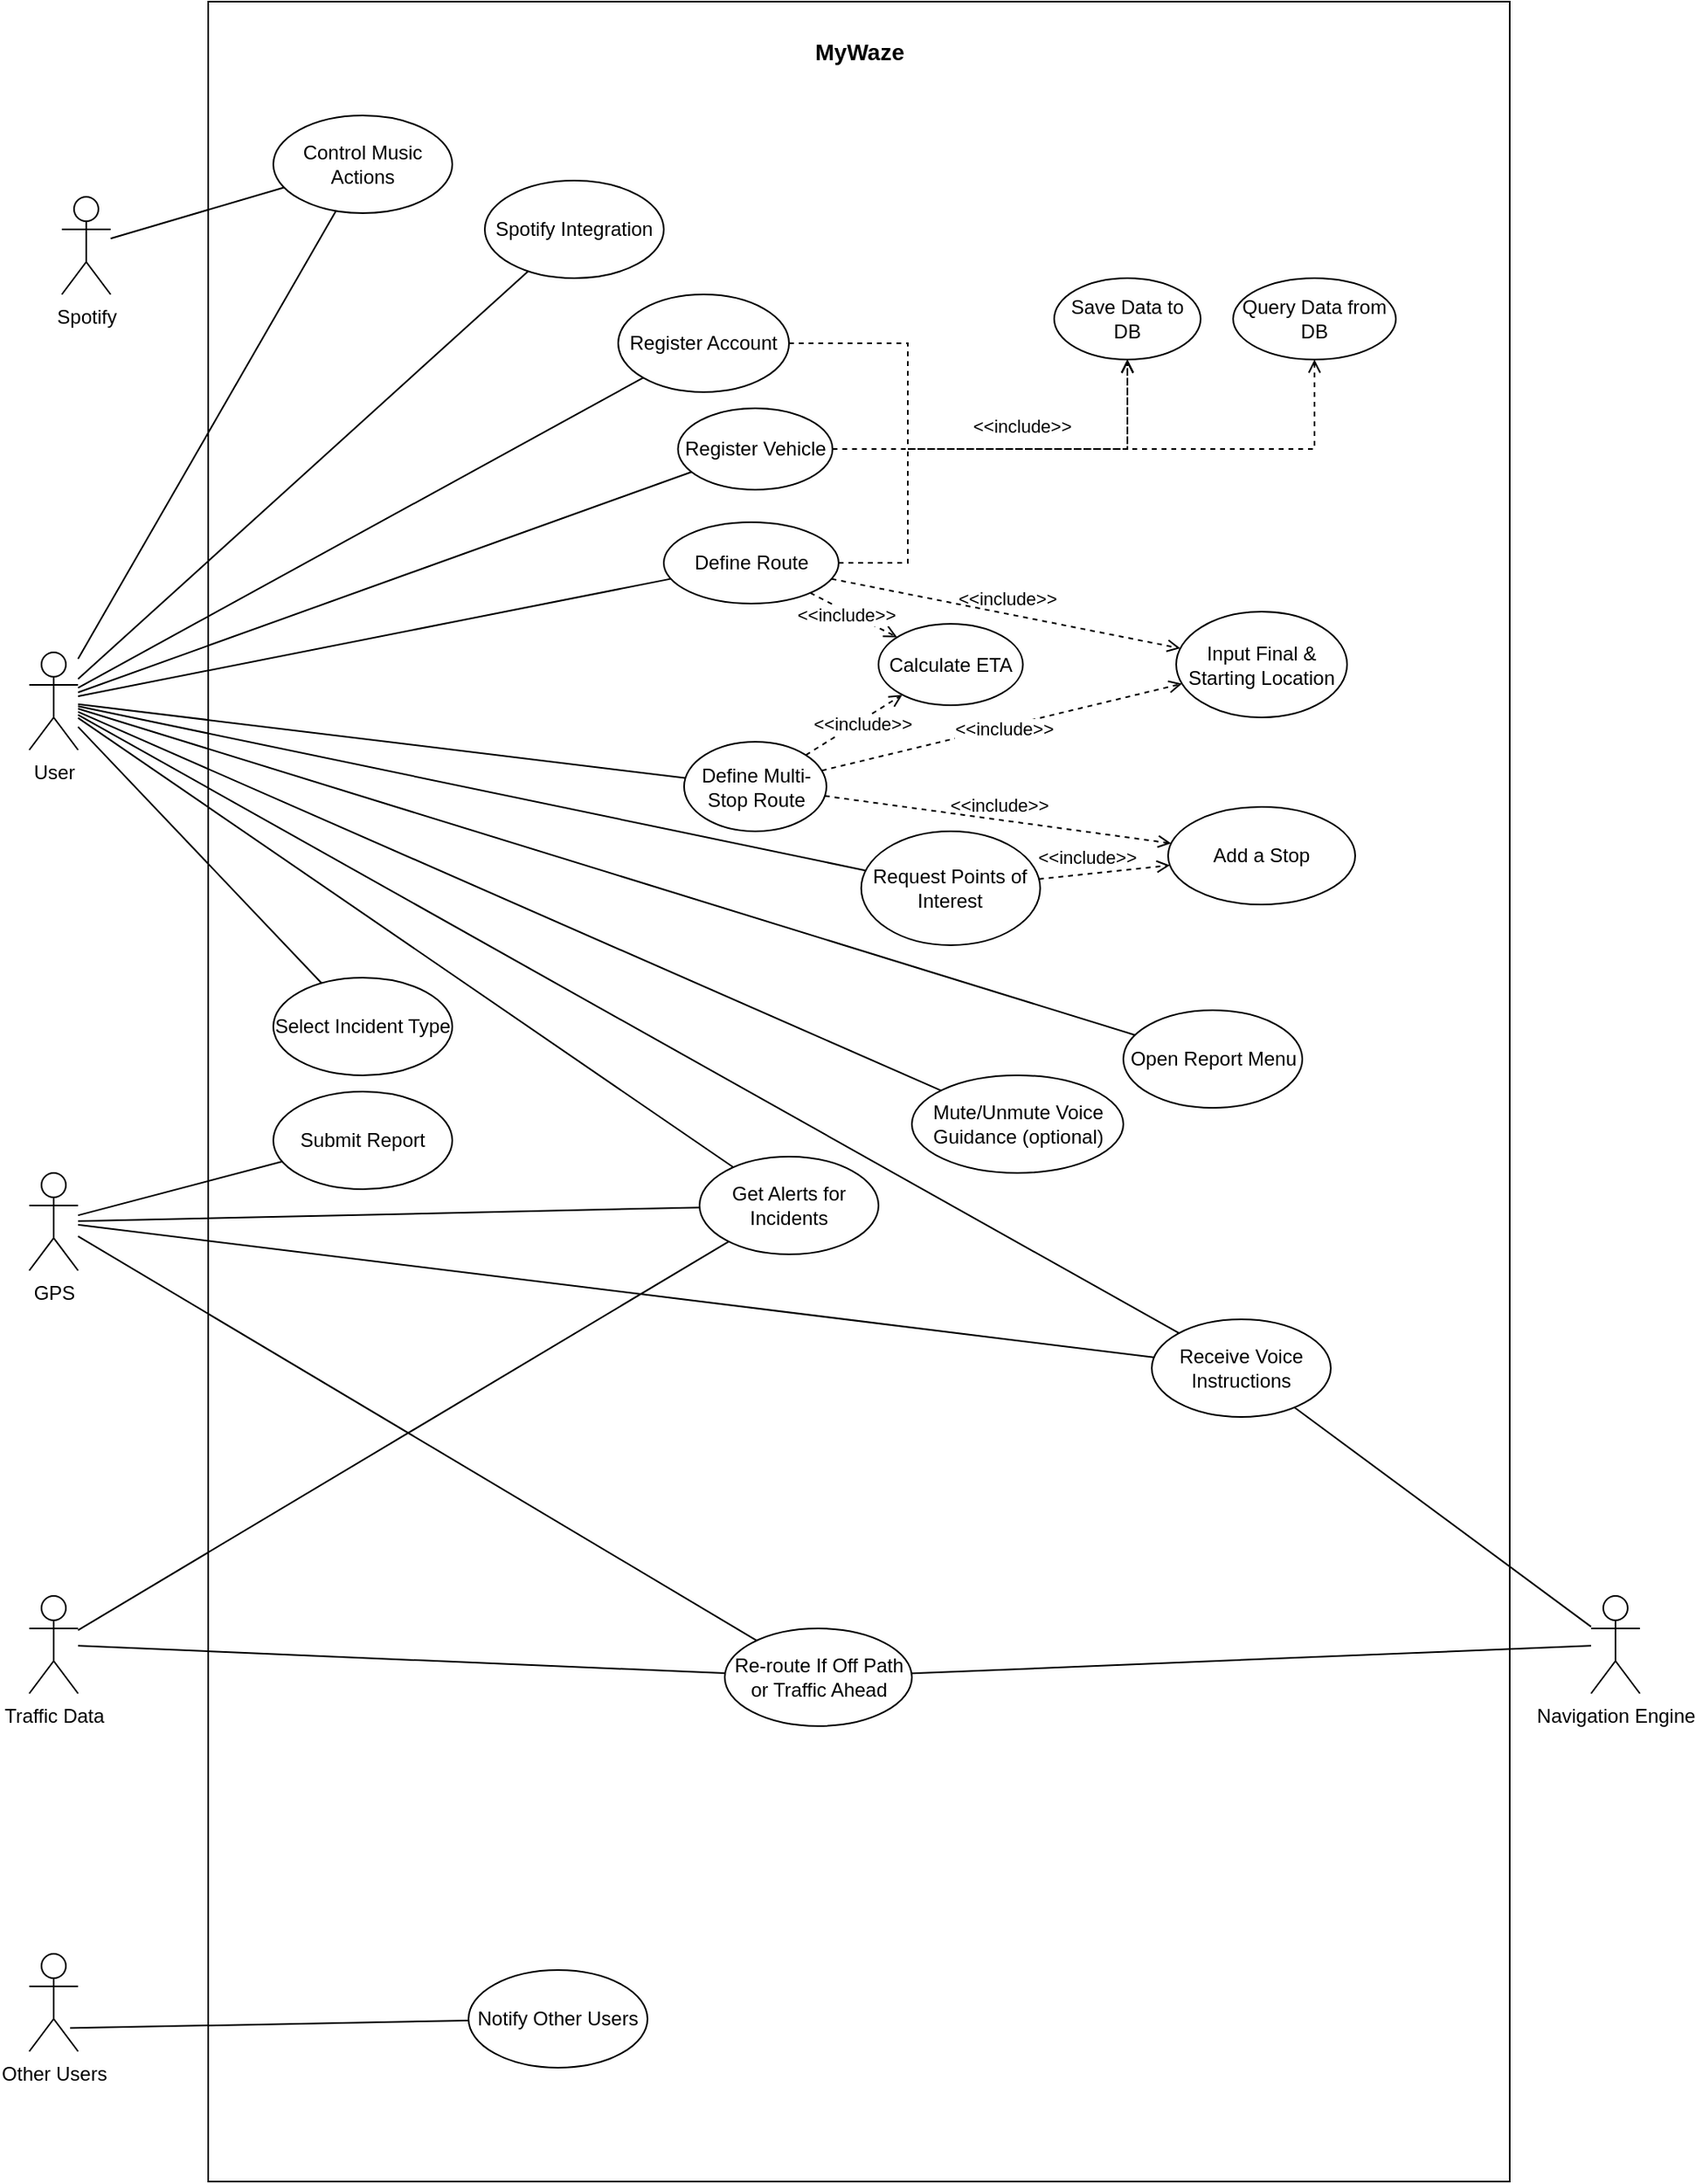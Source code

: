 <mxfile version="27.0.9">
  <diagram name="Page-1" id="HtUO2uOvPFWYcnqxTXo9">
    <mxGraphModel dx="1679" dy="992" grid="1" gridSize="10" guides="1" tooltips="1" connect="1" arrows="1" fold="1" page="1" pageScale="1" pageWidth="1654" pageHeight="2336" math="0" shadow="0">
      <root>
        <mxCell id="0" />
        <mxCell id="1" parent="0" />
        <mxCell id="lGtn-BnxQWjLCPMU3sU2-4" value="" style="rounded=0;whiteSpace=wrap;html=1;" vertex="1" parent="1">
          <mxGeometry x="470" y="130" width="800" height="1340" as="geometry" />
        </mxCell>
        <mxCell id="lGtn-BnxQWjLCPMU3sU2-5" value="&lt;h2&gt;&lt;font style=&quot;font-size: 14px;&quot;&gt;MyWaze&lt;/font&gt;&lt;/h2&gt;" style="text;html=1;align=center;verticalAlign=middle;resizable=0;points=[];autosize=1;strokeColor=none;fillColor=none;" vertex="1" parent="1">
          <mxGeometry x="830" y="130" width="80" height="60" as="geometry" />
        </mxCell>
        <mxCell id="lGtn-BnxQWjLCPMU3sU2-6" value="User" style="shape=umlActor;html=1;verticalLabelPosition=bottom;verticalAlign=top;align=center;" vertex="1" parent="1">
          <mxGeometry x="360" y="530" width="30" height="60" as="geometry" />
        </mxCell>
        <mxCell id="lGtn-BnxQWjLCPMU3sU2-7" value="Spotify" style="shape=umlActor;html=1;verticalLabelPosition=bottom;verticalAlign=top;align=center;" vertex="1" parent="1">
          <mxGeometry x="380" y="250" width="30" height="60" as="geometry" />
        </mxCell>
        <mxCell id="lGtn-BnxQWjLCPMU3sU2-8" value="GPS" style="shape=umlActor;html=1;verticalLabelPosition=bottom;verticalAlign=top;align=center;" vertex="1" parent="1">
          <mxGeometry x="360" y="850" width="30" height="60" as="geometry" />
        </mxCell>
        <mxCell id="lGtn-BnxQWjLCPMU3sU2-9" value="Other Users" style="shape=umlActor;html=1;verticalLabelPosition=bottom;verticalAlign=top;align=center;" vertex="1" parent="1">
          <mxGeometry x="360" y="1330" width="30" height="60" as="geometry" />
        </mxCell>
        <mxCell id="lGtn-BnxQWjLCPMU3sU2-10" value="Traffic Data" style="shape=umlActor;html=1;verticalLabelPosition=bottom;verticalAlign=top;align=center;" vertex="1" parent="1">
          <mxGeometry x="360" y="1110" width="30" height="60" as="geometry" />
        </mxCell>
        <mxCell id="lGtn-BnxQWjLCPMU3sU2-11" value="Navigation Engine" style="shape=umlActor;html=1;verticalLabelPosition=bottom;verticalAlign=top;align=center;" vertex="1" parent="1">
          <mxGeometry x="1320" y="1110" width="30" height="60" as="geometry" />
        </mxCell>
        <mxCell id="lGtn-BnxQWjLCPMU3sU2-13" value="Register Account" style="ellipse;whiteSpace=wrap;html=1;" vertex="1" parent="1">
          <mxGeometry x="722" y="310" width="105" height="60" as="geometry" />
        </mxCell>
        <mxCell id="lGtn-BnxQWjLCPMU3sU2-15" value="Request Points of Interest" style="ellipse;whiteSpace=wrap;html=1;" vertex="1" parent="1">
          <mxGeometry x="871.37" y="640" width="110" height="70" as="geometry" />
        </mxCell>
        <mxCell id="lGtn-BnxQWjLCPMU3sU2-17" value="Define Multi-Stop Route" style="ellipse;whiteSpace=wrap;html=1;" vertex="1" parent="1">
          <mxGeometry x="762.5" y="585" width="87.5" height="55" as="geometry" />
        </mxCell>
        <mxCell id="lGtn-BnxQWjLCPMU3sU2-18" value="Define Route" style="ellipse;whiteSpace=wrap;html=1;" vertex="1" parent="1">
          <mxGeometry x="750" y="450" width="107.5" height="50" as="geometry" />
        </mxCell>
        <mxCell id="lGtn-BnxQWjLCPMU3sU2-22" value="Add a Stop" style="ellipse;whiteSpace=wrap;html=1;" vertex="1" parent="1">
          <mxGeometry x="1060" y="625" width="115" height="60" as="geometry" />
        </mxCell>
        <mxCell id="lGtn-BnxQWjLCPMU3sU2-23" value="Input Final &amp;amp; Starting Location" style="ellipse;whiteSpace=wrap;html=1;" vertex="1" parent="1">
          <mxGeometry x="1065" y="505" width="105" height="65" as="geometry" />
        </mxCell>
        <mxCell id="lGtn-BnxQWjLCPMU3sU2-24" value="Receive Voice Instructions" style="ellipse;whiteSpace=wrap;html=1;" vertex="1" parent="1">
          <mxGeometry x="1050" y="940" width="110" height="60" as="geometry" />
        </mxCell>
        <mxCell id="lGtn-BnxQWjLCPMU3sU2-25" value="Mute/Unmute Voice Guidance (optional)" style="ellipse;whiteSpace=wrap;html=1;" vertex="1" parent="1">
          <mxGeometry x="902.5" y="790" width="130" height="60" as="geometry" />
        </mxCell>
        <mxCell id="lGtn-BnxQWjLCPMU3sU2-26" value="Get Alerts for Incidents" style="ellipse;whiteSpace=wrap;html=1;" vertex="1" parent="1">
          <mxGeometry x="772" y="840" width="110" height="60" as="geometry" />
        </mxCell>
        <mxCell id="lGtn-BnxQWjLCPMU3sU2-27" value="Re-route If Off Path or Traffic Ahead" style="ellipse;whiteSpace=wrap;html=1;" vertex="1" parent="1">
          <mxGeometry x="787.5" y="1130" width="115" height="60" as="geometry" />
        </mxCell>
        <mxCell id="lGtn-BnxQWjLCPMU3sU2-28" value="Open Report Menu" style="ellipse;whiteSpace=wrap;html=1;" vertex="1" parent="1">
          <mxGeometry x="1032.5" y="750" width="110" height="60" as="geometry" />
        </mxCell>
        <mxCell id="lGtn-BnxQWjLCPMU3sU2-29" value="Select Incident Type" style="ellipse;whiteSpace=wrap;html=1;" vertex="1" parent="1">
          <mxGeometry x="510" y="730" width="110" height="60" as="geometry" />
        </mxCell>
        <mxCell id="lGtn-BnxQWjLCPMU3sU2-30" value="Submit Report" style="ellipse;whiteSpace=wrap;html=1;" vertex="1" parent="1">
          <mxGeometry x="510" y="800" width="110" height="60" as="geometry" />
        </mxCell>
        <mxCell id="lGtn-BnxQWjLCPMU3sU2-31" value="Notify Other Users" style="ellipse;whiteSpace=wrap;html=1;" vertex="1" parent="1">
          <mxGeometry x="630" y="1340" width="110" height="60" as="geometry" />
        </mxCell>
        <mxCell id="lGtn-BnxQWjLCPMU3sU2-32" value="Spotify Integration" style="ellipse;whiteSpace=wrap;html=1;" vertex="1" parent="1">
          <mxGeometry x="640" y="240" width="110" height="60" as="geometry" />
        </mxCell>
        <mxCell id="lGtn-BnxQWjLCPMU3sU2-34" value="Control Music Actions" style="ellipse;whiteSpace=wrap;html=1;" vertex="1" parent="1">
          <mxGeometry x="510" y="200" width="110" height="60" as="geometry" />
        </mxCell>
        <mxCell id="lGtn-BnxQWjLCPMU3sU2-37" value="Calculate ETA" style="ellipse;whiteSpace=wrap;html=1;" vertex="1" parent="1">
          <mxGeometry x="882" y="512.5" width="88.75" height="50" as="geometry" />
        </mxCell>
        <mxCell id="lGtn-BnxQWjLCPMU3sU2-39" value="Register Vehicle" style="ellipse;whiteSpace=wrap;html=1;" vertex="1" parent="1">
          <mxGeometry x="758.75" y="380" width="95" height="50" as="geometry" />
        </mxCell>
        <mxCell id="lGtn-BnxQWjLCPMU3sU2-43" value="Query Data from DB" style="ellipse;whiteSpace=wrap;html=1;" vertex="1" parent="1">
          <mxGeometry x="1100" y="300" width="100" height="50" as="geometry" />
        </mxCell>
        <mxCell id="lGtn-BnxQWjLCPMU3sU2-44" value="Save Data to DB" style="ellipse;whiteSpace=wrap;html=1;" vertex="1" parent="1">
          <mxGeometry x="990" y="300" width="90" height="50" as="geometry" />
        </mxCell>
        <mxCell id="lGtn-BnxQWjLCPMU3sU2-46" value="" style="edgeStyle=none;html=1;endArrow=none;verticalAlign=bottom;rounded=0;entryX=0;entryY=1;entryDx=0;entryDy=0;" edge="1" parent="1" source="lGtn-BnxQWjLCPMU3sU2-6" target="lGtn-BnxQWjLCPMU3sU2-13">
          <mxGeometry width="160" relative="1" as="geometry">
            <mxPoint x="380" y="520" as="sourcePoint" />
            <mxPoint x="495" y="450" as="targetPoint" />
          </mxGeometry>
        </mxCell>
        <mxCell id="lGtn-BnxQWjLCPMU3sU2-47" value="" style="edgeStyle=none;html=1;endArrow=none;verticalAlign=bottom;rounded=0;" edge="1" parent="1" source="lGtn-BnxQWjLCPMU3sU2-6" target="lGtn-BnxQWjLCPMU3sU2-39">
          <mxGeometry width="160" relative="1" as="geometry">
            <mxPoint x="390" y="520" as="sourcePoint" />
            <mxPoint x="495" y="450" as="targetPoint" />
          </mxGeometry>
        </mxCell>
        <mxCell id="lGtn-BnxQWjLCPMU3sU2-51" value="" style="edgeStyle=none;html=1;endArrow=none;verticalAlign=bottom;rounded=0;" edge="1" parent="1" source="lGtn-BnxQWjLCPMU3sU2-6" target="lGtn-BnxQWjLCPMU3sU2-18">
          <mxGeometry width="160" relative="1" as="geometry">
            <mxPoint x="400" y="530" as="sourcePoint" />
            <mxPoint x="495" y="450" as="targetPoint" />
          </mxGeometry>
        </mxCell>
        <mxCell id="lGtn-BnxQWjLCPMU3sU2-52" value="" style="edgeStyle=none;html=1;endArrow=none;verticalAlign=bottom;rounded=0;" edge="1" parent="1" source="lGtn-BnxQWjLCPMU3sU2-6" target="lGtn-BnxQWjLCPMU3sU2-17">
          <mxGeometry width="160" relative="1" as="geometry">
            <mxPoint x="400" y="550" as="sourcePoint" />
            <mxPoint x="495" y="450" as="targetPoint" />
          </mxGeometry>
        </mxCell>
        <mxCell id="lGtn-BnxQWjLCPMU3sU2-53" value="" style="edgeStyle=none;html=1;endArrow=none;verticalAlign=bottom;rounded=0;" edge="1" parent="1" source="lGtn-BnxQWjLCPMU3sU2-6" target="lGtn-BnxQWjLCPMU3sU2-15">
          <mxGeometry width="160" relative="1" as="geometry">
            <mxPoint x="400" y="580" as="sourcePoint" />
            <mxPoint x="495" y="450" as="targetPoint" />
          </mxGeometry>
        </mxCell>
        <mxCell id="lGtn-BnxQWjLCPMU3sU2-57" value="" style="edgeStyle=none;html=1;endArrow=none;verticalAlign=bottom;rounded=0;" edge="1" parent="1" source="lGtn-BnxQWjLCPMU3sU2-6" target="lGtn-BnxQWjLCPMU3sU2-28">
          <mxGeometry width="160" relative="1" as="geometry">
            <mxPoint x="400" y="580" as="sourcePoint" />
            <mxPoint x="495" y="450" as="targetPoint" />
          </mxGeometry>
        </mxCell>
        <mxCell id="lGtn-BnxQWjLCPMU3sU2-58" value="" style="edgeStyle=none;html=1;endArrow=none;verticalAlign=bottom;rounded=0;" edge="1" parent="1" source="lGtn-BnxQWjLCPMU3sU2-6" target="lGtn-BnxQWjLCPMU3sU2-29">
          <mxGeometry width="160" relative="1" as="geometry">
            <mxPoint x="400" y="580" as="sourcePoint" />
            <mxPoint x="495" y="450" as="targetPoint" />
          </mxGeometry>
        </mxCell>
        <mxCell id="lGtn-BnxQWjLCPMU3sU2-59" value="" style="edgeStyle=none;html=1;endArrow=none;verticalAlign=bottom;rounded=0;" edge="1" parent="1" source="lGtn-BnxQWjLCPMU3sU2-8" target="lGtn-BnxQWjLCPMU3sU2-30">
          <mxGeometry width="160" relative="1" as="geometry">
            <mxPoint x="430" y="920" as="sourcePoint" />
            <mxPoint x="376" y="883" as="targetPoint" />
          </mxGeometry>
        </mxCell>
        <mxCell id="lGtn-BnxQWjLCPMU3sU2-60" value="" style="edgeStyle=none;html=1;endArrow=none;verticalAlign=bottom;rounded=0;exitX=0.837;exitY=0.761;exitDx=0;exitDy=0;exitPerimeter=0;" edge="1" parent="1" source="lGtn-BnxQWjLCPMU3sU2-9" target="lGtn-BnxQWjLCPMU3sU2-31">
          <mxGeometry width="160" relative="1" as="geometry">
            <mxPoint x="430" y="920" as="sourcePoint" />
            <mxPoint x="376" y="883" as="targetPoint" />
          </mxGeometry>
        </mxCell>
        <mxCell id="lGtn-BnxQWjLCPMU3sU2-61" value="" style="edgeStyle=none;html=1;endArrow=none;verticalAlign=bottom;rounded=0;" edge="1" parent="1" source="lGtn-BnxQWjLCPMU3sU2-6" target="lGtn-BnxQWjLCPMU3sU2-24">
          <mxGeometry width="160" relative="1" as="geometry">
            <mxPoint x="400" y="580" as="sourcePoint" />
            <mxPoint x="495" y="450" as="targetPoint" />
          </mxGeometry>
        </mxCell>
        <mxCell id="lGtn-BnxQWjLCPMU3sU2-62" value="" style="edgeStyle=none;html=1;endArrow=none;verticalAlign=bottom;rounded=0;" edge="1" parent="1" source="lGtn-BnxQWjLCPMU3sU2-11" target="lGtn-BnxQWjLCPMU3sU2-24">
          <mxGeometry width="160" relative="1" as="geometry">
            <mxPoint x="400" y="580" as="sourcePoint" />
            <mxPoint x="495" y="450" as="targetPoint" />
          </mxGeometry>
        </mxCell>
        <mxCell id="lGtn-BnxQWjLCPMU3sU2-63" value="" style="edgeStyle=none;html=1;endArrow=none;verticalAlign=bottom;rounded=0;" edge="1" parent="1" source="lGtn-BnxQWjLCPMU3sU2-8" target="lGtn-BnxQWjLCPMU3sU2-24">
          <mxGeometry width="160" relative="1" as="geometry">
            <mxPoint x="400" y="580" as="sourcePoint" />
            <mxPoint x="495" y="450" as="targetPoint" />
          </mxGeometry>
        </mxCell>
        <mxCell id="lGtn-BnxQWjLCPMU3sU2-65" value="" style="edgeStyle=none;html=1;endArrow=none;verticalAlign=bottom;rounded=0;" edge="1" parent="1" source="lGtn-BnxQWjLCPMU3sU2-11" target="lGtn-BnxQWjLCPMU3sU2-27">
          <mxGeometry width="160" relative="1" as="geometry">
            <mxPoint x="400" y="580" as="sourcePoint" />
            <mxPoint x="495" y="450" as="targetPoint" />
          </mxGeometry>
        </mxCell>
        <mxCell id="lGtn-BnxQWjLCPMU3sU2-66" value="" style="edgeStyle=none;html=1;endArrow=none;verticalAlign=bottom;rounded=0;" edge="1" parent="1" source="lGtn-BnxQWjLCPMU3sU2-8" target="lGtn-BnxQWjLCPMU3sU2-27">
          <mxGeometry width="160" relative="1" as="geometry">
            <mxPoint x="400" y="580" as="sourcePoint" />
            <mxPoint x="495" y="450" as="targetPoint" />
          </mxGeometry>
        </mxCell>
        <mxCell id="lGtn-BnxQWjLCPMU3sU2-68" value="" style="edgeStyle=none;html=1;endArrow=none;verticalAlign=bottom;rounded=0;" edge="1" parent="1" source="lGtn-BnxQWjLCPMU3sU2-10" target="lGtn-BnxQWjLCPMU3sU2-27">
          <mxGeometry width="160" relative="1" as="geometry">
            <mxPoint x="400" y="580" as="sourcePoint" />
            <mxPoint x="495" y="450" as="targetPoint" />
          </mxGeometry>
        </mxCell>
        <mxCell id="lGtn-BnxQWjLCPMU3sU2-69" value="" style="edgeStyle=none;html=1;endArrow=none;verticalAlign=bottom;rounded=0;" edge="1" parent="1" source="lGtn-BnxQWjLCPMU3sU2-10" target="lGtn-BnxQWjLCPMU3sU2-26">
          <mxGeometry width="160" relative="1" as="geometry">
            <mxPoint x="400" y="580" as="sourcePoint" />
            <mxPoint x="495" y="450" as="targetPoint" />
          </mxGeometry>
        </mxCell>
        <mxCell id="lGtn-BnxQWjLCPMU3sU2-71" value="" style="edgeStyle=none;html=1;endArrow=none;verticalAlign=bottom;rounded=0;" edge="1" parent="1" source="lGtn-BnxQWjLCPMU3sU2-8" target="lGtn-BnxQWjLCPMU3sU2-26">
          <mxGeometry width="160" relative="1" as="geometry">
            <mxPoint x="400" y="580" as="sourcePoint" />
            <mxPoint x="495" y="450" as="targetPoint" />
          </mxGeometry>
        </mxCell>
        <mxCell id="lGtn-BnxQWjLCPMU3sU2-74" value="" style="edgeStyle=none;html=1;endArrow=none;verticalAlign=bottom;rounded=0;" edge="1" parent="1" source="lGtn-BnxQWjLCPMU3sU2-6" target="lGtn-BnxQWjLCPMU3sU2-25">
          <mxGeometry width="160" relative="1" as="geometry">
            <mxPoint x="400" y="550" as="sourcePoint" />
            <mxPoint x="495" y="450" as="targetPoint" />
          </mxGeometry>
        </mxCell>
        <mxCell id="lGtn-BnxQWjLCPMU3sU2-75" value="" style="edgeStyle=none;html=1;endArrow=none;verticalAlign=bottom;rounded=0;" edge="1" parent="1" source="lGtn-BnxQWjLCPMU3sU2-6" target="lGtn-BnxQWjLCPMU3sU2-26">
          <mxGeometry width="160" relative="1" as="geometry">
            <mxPoint x="400" y="580" as="sourcePoint" />
            <mxPoint x="495" y="450" as="targetPoint" />
          </mxGeometry>
        </mxCell>
        <mxCell id="lGtn-BnxQWjLCPMU3sU2-76" value="" style="edgeStyle=none;html=1;endArrow=none;verticalAlign=bottom;rounded=0;" edge="1" parent="1" source="lGtn-BnxQWjLCPMU3sU2-6" target="lGtn-BnxQWjLCPMU3sU2-32">
          <mxGeometry width="160" relative="1" as="geometry">
            <mxPoint x="400" y="580" as="sourcePoint" />
            <mxPoint x="495" y="450" as="targetPoint" />
          </mxGeometry>
        </mxCell>
        <mxCell id="lGtn-BnxQWjLCPMU3sU2-77" value="" style="edgeStyle=none;html=1;endArrow=none;verticalAlign=bottom;rounded=0;" edge="1" parent="1" source="lGtn-BnxQWjLCPMU3sU2-7" target="lGtn-BnxQWjLCPMU3sU2-34">
          <mxGeometry width="160" relative="1" as="geometry">
            <mxPoint x="460" y="950" as="sourcePoint" />
            <mxPoint x="495" y="450" as="targetPoint" />
          </mxGeometry>
        </mxCell>
        <mxCell id="lGtn-BnxQWjLCPMU3sU2-78" value="" style="edgeStyle=none;html=1;endArrow=none;verticalAlign=bottom;rounded=0;" edge="1" parent="1" source="lGtn-BnxQWjLCPMU3sU2-6" target="lGtn-BnxQWjLCPMU3sU2-34">
          <mxGeometry width="160" relative="1" as="geometry">
            <mxPoint x="460" y="950" as="sourcePoint" />
            <mxPoint x="495" y="450" as="targetPoint" />
          </mxGeometry>
        </mxCell>
        <mxCell id="lGtn-BnxQWjLCPMU3sU2-84" value="&amp;lt;&amp;lt;include&amp;gt;&amp;gt;" style="edgeStyle=none;html=1;endArrow=open;verticalAlign=bottom;dashed=1;labelBackgroundColor=none;rounded=0;" edge="1" parent="1" source="lGtn-BnxQWjLCPMU3sU2-15" target="lGtn-BnxQWjLCPMU3sU2-22">
          <mxGeometry x="-0.254" y="1" width="160" relative="1" as="geometry">
            <mxPoint x="1040" y="670" as="sourcePoint" />
            <mxPoint x="1200" y="670" as="targetPoint" />
            <mxPoint as="offset" />
          </mxGeometry>
        </mxCell>
        <mxCell id="lGtn-BnxQWjLCPMU3sU2-85" value="&amp;lt;&amp;lt;include&amp;gt;&amp;gt;" style="edgeStyle=none;html=1;endArrow=open;verticalAlign=bottom;dashed=1;labelBackgroundColor=none;rounded=0;" edge="1" parent="1" source="lGtn-BnxQWjLCPMU3sU2-17" target="lGtn-BnxQWjLCPMU3sU2-22">
          <mxGeometry width="160" relative="1" as="geometry">
            <mxPoint x="1040" y="670" as="sourcePoint" />
            <mxPoint x="1200" y="670" as="targetPoint" />
          </mxGeometry>
        </mxCell>
        <mxCell id="lGtn-BnxQWjLCPMU3sU2-86" value="&amp;lt;&amp;lt;include&amp;gt;&amp;gt;" style="edgeStyle=none;endArrow=open;verticalAlign=bottom;dashed=1;labelBackgroundColor=default;rounded=0;horizontal=1;html=1;" edge="1" parent="1" source="lGtn-BnxQWjLCPMU3sU2-17" target="lGtn-BnxQWjLCPMU3sU2-23">
          <mxGeometry x="-0.007" y="-10" width="160" relative="1" as="geometry">
            <mxPoint x="1040" y="670" as="sourcePoint" />
            <mxPoint x="1200" y="670" as="targetPoint" />
            <mxPoint as="offset" />
          </mxGeometry>
        </mxCell>
        <mxCell id="lGtn-BnxQWjLCPMU3sU2-87" value="&amp;lt;&amp;lt;include&amp;gt;&amp;gt;" style="edgeStyle=none;html=1;endArrow=open;verticalAlign=bottom;dashed=1;labelBackgroundColor=none;rounded=0;" edge="1" parent="1" source="lGtn-BnxQWjLCPMU3sU2-18" target="lGtn-BnxQWjLCPMU3sU2-23">
          <mxGeometry width="160" relative="1" as="geometry">
            <mxPoint x="1040" y="670" as="sourcePoint" />
            <mxPoint x="1200" y="670" as="targetPoint" />
          </mxGeometry>
        </mxCell>
        <mxCell id="lGtn-BnxQWjLCPMU3sU2-88" value="&amp;lt;&amp;lt;include&amp;gt;&amp;gt;" style="edgeStyle=none;endArrow=open;verticalAlign=bottom;dashed=1;labelBackgroundColor=default;rounded=0;horizontal=1;html=1;" edge="1" parent="1" source="lGtn-BnxQWjLCPMU3sU2-17" target="lGtn-BnxQWjLCPMU3sU2-37">
          <mxGeometry x="-0.007" y="-10" width="160" relative="1" as="geometry">
            <mxPoint x="1040" y="670" as="sourcePoint" />
            <mxPoint x="1200" y="670" as="targetPoint" />
            <mxPoint as="offset" />
          </mxGeometry>
        </mxCell>
        <mxCell id="lGtn-BnxQWjLCPMU3sU2-89" value="&amp;lt;&amp;lt;include&amp;gt;&amp;gt;" style="edgeStyle=none;endArrow=open;verticalAlign=bottom;dashed=1;labelBackgroundColor=default;rounded=0;horizontal=1;html=1;" edge="1" parent="1" source="lGtn-BnxQWjLCPMU3sU2-18" target="lGtn-BnxQWjLCPMU3sU2-37">
          <mxGeometry x="-0.007" y="-10" width="160" relative="1" as="geometry">
            <mxPoint x="1040" y="670" as="sourcePoint" />
            <mxPoint x="1200" y="670" as="targetPoint" />
            <mxPoint as="offset" />
          </mxGeometry>
        </mxCell>
        <mxCell id="lGtn-BnxQWjLCPMU3sU2-90" value="&amp;lt;&amp;lt;include&amp;gt;&amp;gt;" style="edgeStyle=orthogonalEdgeStyle;endArrow=open;verticalAlign=bottom;dashed=1;labelBackgroundColor=default;rounded=0;horizontal=1;html=1;" edge="1" parent="1" source="lGtn-BnxQWjLCPMU3sU2-18" target="lGtn-BnxQWjLCPMU3sU2-44">
          <mxGeometry x="0.207" y="5" width="160" relative="1" as="geometry">
            <mxPoint x="1040" y="670" as="sourcePoint" />
            <mxPoint x="920" y="410" as="targetPoint" />
            <Array as="points">
              <mxPoint x="900" y="475" />
              <mxPoint x="900" y="405" />
            </Array>
            <mxPoint as="offset" />
          </mxGeometry>
        </mxCell>
        <mxCell id="lGtn-BnxQWjLCPMU3sU2-91" value="" style="edgeStyle=orthogonalEdgeStyle;endArrow=open;verticalAlign=bottom;dashed=1;labelBackgroundColor=default;rounded=0;horizontal=1;html=1;" edge="1" parent="1" source="lGtn-BnxQWjLCPMU3sU2-39" target="lGtn-BnxQWjLCPMU3sU2-44">
          <mxGeometry x="-0.007" y="-10" width="160" relative="1" as="geometry">
            <mxPoint x="1040" y="670" as="sourcePoint" />
            <mxPoint x="1200" y="670" as="targetPoint" />
            <mxPoint as="offset" />
          </mxGeometry>
        </mxCell>
        <mxCell id="lGtn-BnxQWjLCPMU3sU2-92" value="" style="edgeStyle=orthogonalEdgeStyle;endArrow=open;verticalAlign=bottom;dashed=1;labelBackgroundColor=default;rounded=0;horizontal=1;html=1;" edge="1" parent="1" source="lGtn-BnxQWjLCPMU3sU2-13" target="lGtn-BnxQWjLCPMU3sU2-44">
          <mxGeometry x="-0.006" y="-15" width="160" relative="1" as="geometry">
            <mxPoint x="1040" y="670" as="sourcePoint" />
            <mxPoint x="1200" y="670" as="targetPoint" />
            <Array as="points">
              <mxPoint x="900" y="340" />
              <mxPoint x="900" y="405" />
              <mxPoint x="1035" y="405" />
            </Array>
            <mxPoint as="offset" />
          </mxGeometry>
        </mxCell>
        <mxCell id="lGtn-BnxQWjLCPMU3sU2-97" value="" style="edgeStyle=orthogonalEdgeStyle;endArrow=open;verticalAlign=bottom;dashed=1;labelBackgroundColor=default;rounded=0;horizontal=1;html=1;" edge="1" parent="1" source="lGtn-BnxQWjLCPMU3sU2-13" target="lGtn-BnxQWjLCPMU3sU2-43">
          <mxGeometry x="-0.006" y="-15" width="160" relative="1" as="geometry">
            <mxPoint x="1040" y="670" as="sourcePoint" />
            <mxPoint x="1200" y="670" as="targetPoint" />
            <Array as="points">
              <mxPoint x="900" y="340" />
              <mxPoint x="900" y="405" />
              <mxPoint x="1150" y="405" />
            </Array>
            <mxPoint as="offset" />
          </mxGeometry>
        </mxCell>
      </root>
    </mxGraphModel>
  </diagram>
</mxfile>
